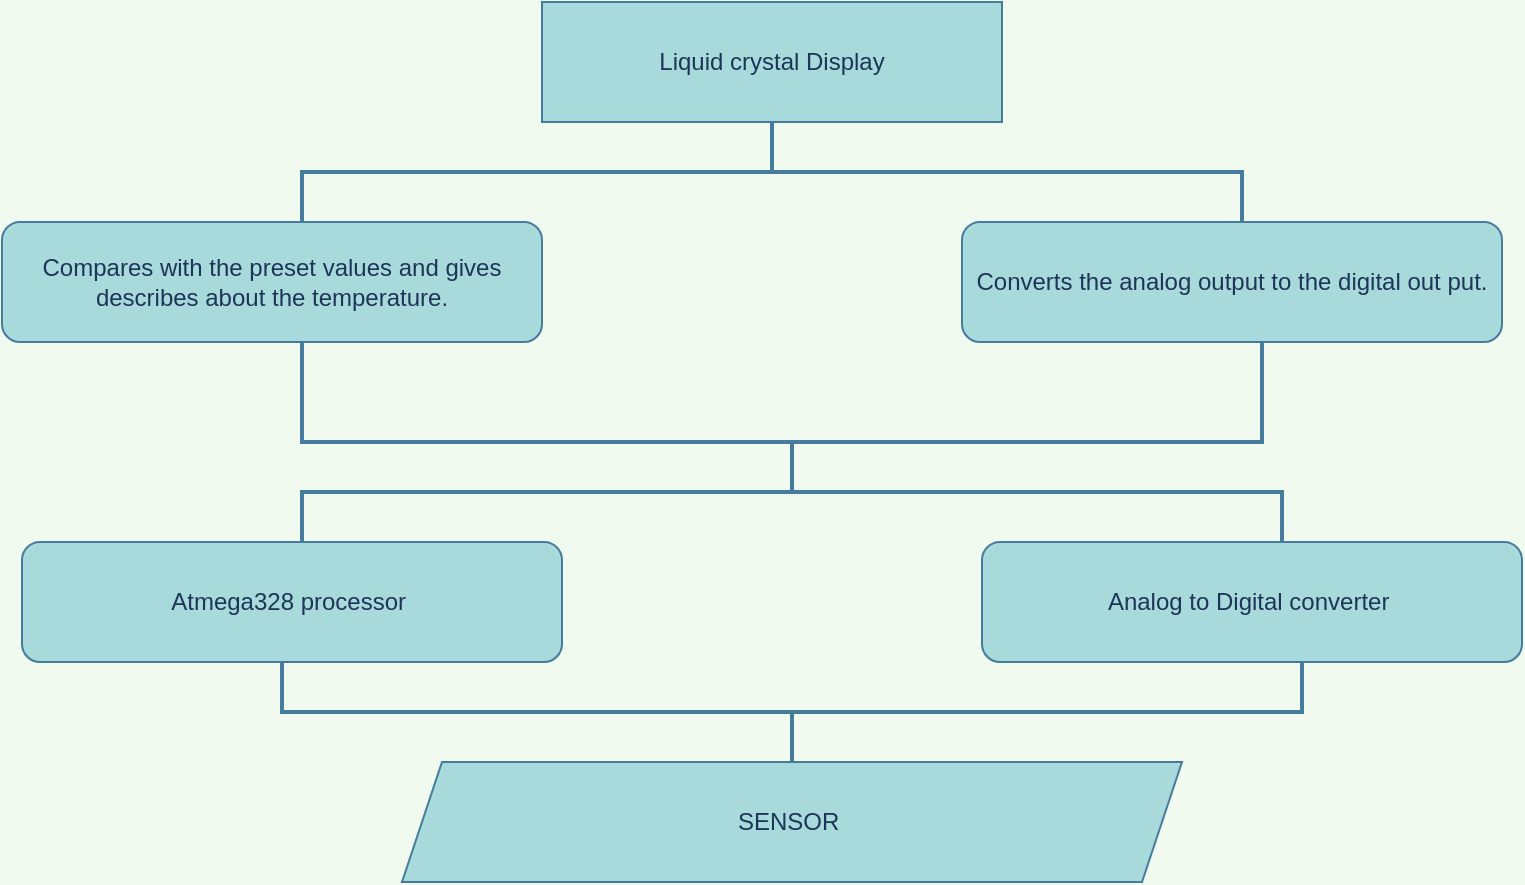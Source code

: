 <mxfile version="15.8.7" type="github">
  <diagram id="LB2-IDTFWZDwNtNZR28o" name="Page-1">
    <mxGraphModel dx="1038" dy="513" grid="1" gridSize="10" guides="1" tooltips="1" connect="1" arrows="1" fold="1" page="1" pageScale="1" pageWidth="850" pageHeight="1100" background="#F1FAEE" math="0" shadow="0">
      <root>
        <mxCell id="0" />
        <mxCell id="1" parent="0" />
        <mxCell id="yO4VWulvNxc_o3AAyF5o-1" value="Atmega328 processor&amp;nbsp;" style="rounded=1;whiteSpace=wrap;html=1;fillColor=#A8DADC;strokeColor=#457B9D;fontColor=#1D3557;" vertex="1" parent="1">
          <mxGeometry x="60" y="310" width="270" height="60" as="geometry" />
        </mxCell>
        <mxCell id="yO4VWulvNxc_o3AAyF5o-2" value="Liquid crystal Display" style="rounded=0;whiteSpace=wrap;html=1;fillColor=#A8DADC;strokeColor=#457B9D;fontColor=#1D3557;" vertex="1" parent="1">
          <mxGeometry x="320" y="40" width="230" height="60" as="geometry" />
        </mxCell>
        <mxCell id="yO4VWulvNxc_o3AAyF5o-5" value="" style="strokeWidth=2;html=1;shape=mxgraph.flowchart.annotation_2;align=left;labelPosition=right;pointerEvents=1;direction=south;fillColor=#A8DADC;strokeColor=#457B9D;fontColor=#1D3557;" vertex="1" parent="1">
          <mxGeometry x="200" y="100" width="470" height="50" as="geometry" />
        </mxCell>
        <mxCell id="yO4VWulvNxc_o3AAyF5o-6" value="Analog to Digital converter&amp;nbsp;" style="rounded=1;whiteSpace=wrap;html=1;fillColor=#A8DADC;strokeColor=#457B9D;fontColor=#1D3557;" vertex="1" parent="1">
          <mxGeometry x="540" y="310" width="270" height="60" as="geometry" />
        </mxCell>
        <mxCell id="yO4VWulvNxc_o3AAyF5o-7" value="" style="strokeWidth=2;html=1;shape=mxgraph.flowchart.annotation_1;align=left;pointerEvents=1;direction=north;fillColor=#A8DADC;strokeColor=#457B9D;fontColor=#1D3557;" vertex="1" parent="1">
          <mxGeometry x="200" y="210" width="480" height="50" as="geometry" />
        </mxCell>
        <mxCell id="yO4VWulvNxc_o3AAyF5o-8" value="" style="strokeWidth=2;html=1;shape=mxgraph.flowchart.annotation_2;align=left;labelPosition=right;pointerEvents=1;direction=south;fillColor=#A8DADC;strokeColor=#457B9D;fontColor=#1D3557;" vertex="1" parent="1">
          <mxGeometry x="200" y="260" width="490" height="50" as="geometry" />
        </mxCell>
        <mxCell id="yO4VWulvNxc_o3AAyF5o-12" value="Compares with the preset values and gives describes about the temperature." style="rounded=1;whiteSpace=wrap;html=1;fillColor=#A8DADC;strokeColor=#457B9D;fontColor=#1D3557;" vertex="1" parent="1">
          <mxGeometry x="50" y="150" width="270" height="60" as="geometry" />
        </mxCell>
        <mxCell id="yO4VWulvNxc_o3AAyF5o-13" value="Converts the analog output to the digital out put." style="rounded=1;whiteSpace=wrap;html=1;fillColor=#A8DADC;strokeColor=#457B9D;fontColor=#1D3557;" vertex="1" parent="1">
          <mxGeometry x="530" y="150" width="270" height="60" as="geometry" />
        </mxCell>
        <mxCell id="yO4VWulvNxc_o3AAyF5o-14" value="" style="strokeWidth=2;html=1;shape=mxgraph.flowchart.annotation_2;align=left;labelPosition=right;pointerEvents=1;direction=north;fillColor=#A8DADC;strokeColor=#457B9D;fontColor=#1D3557;" vertex="1" parent="1">
          <mxGeometry x="190" y="370" width="510" height="50" as="geometry" />
        </mxCell>
        <mxCell id="yO4VWulvNxc_o3AAyF5o-15" value="SENSOR&amp;nbsp;" style="shape=parallelogram;perimeter=parallelogramPerimeter;whiteSpace=wrap;html=1;fixedSize=1;fillColor=#A8DADC;strokeColor=#457B9D;fontColor=#1D3557;" vertex="1" parent="1">
          <mxGeometry x="250" y="420" width="390" height="60" as="geometry" />
        </mxCell>
      </root>
    </mxGraphModel>
  </diagram>
</mxfile>

